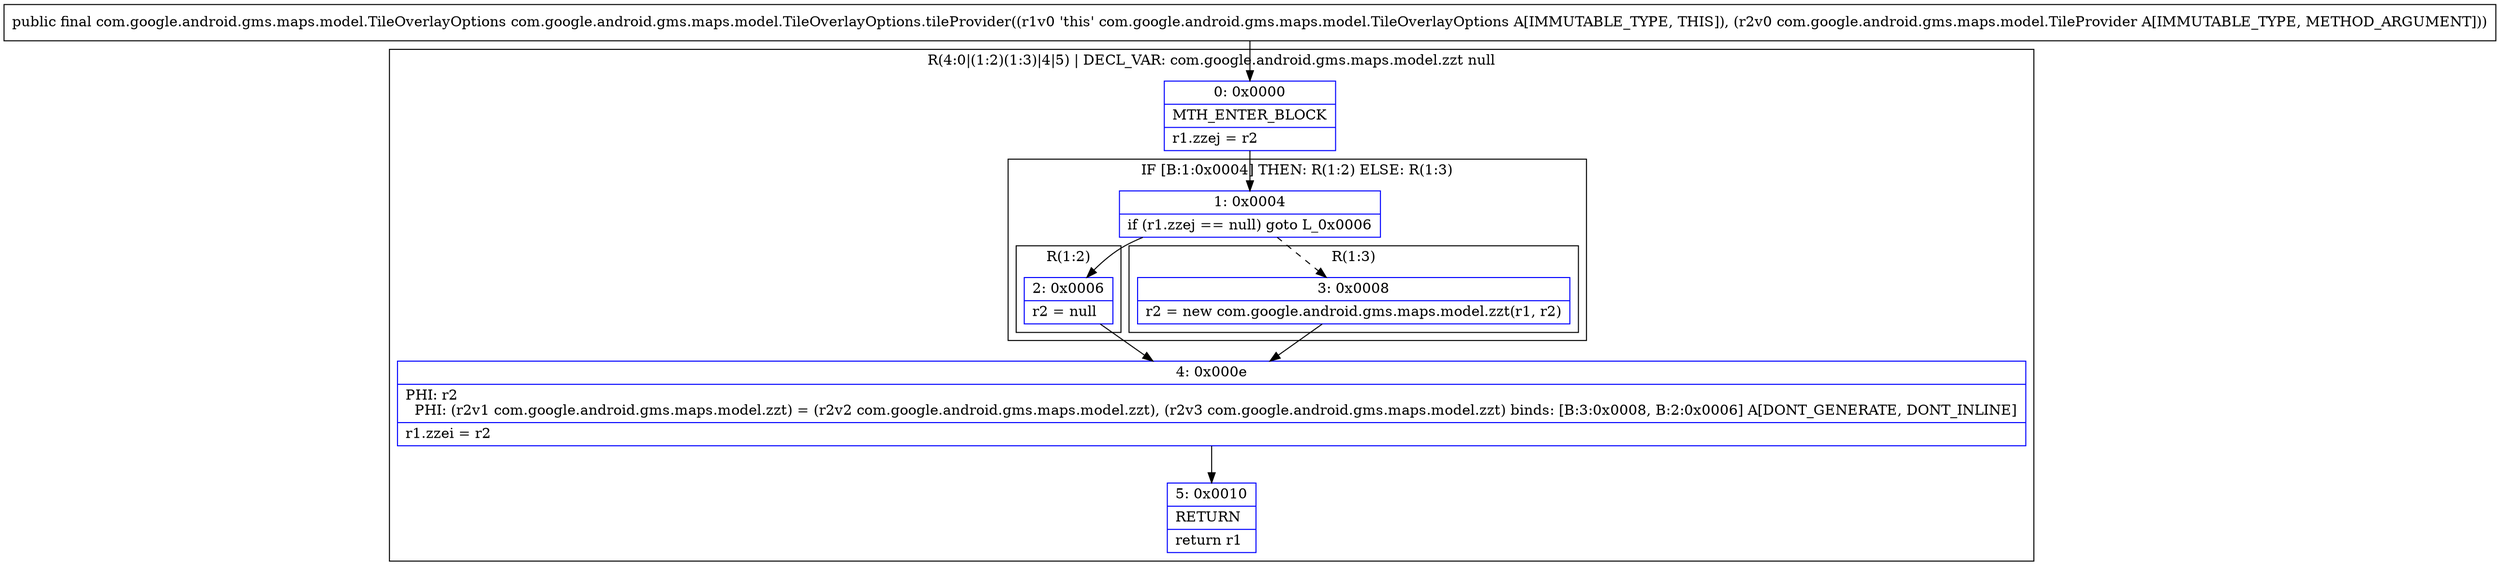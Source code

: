digraph "CFG forcom.google.android.gms.maps.model.TileOverlayOptions.tileProvider(Lcom\/google\/android\/gms\/maps\/model\/TileProvider;)Lcom\/google\/android\/gms\/maps\/model\/TileOverlayOptions;" {
subgraph cluster_Region_717676494 {
label = "R(4:0|(1:2)(1:3)|4|5) | DECL_VAR: com.google.android.gms.maps.model.zzt null\l";
node [shape=record,color=blue];
Node_0 [shape=record,label="{0\:\ 0x0000|MTH_ENTER_BLOCK\l|r1.zzej = r2\l}"];
subgraph cluster_IfRegion_713248885 {
label = "IF [B:1:0x0004] THEN: R(1:2) ELSE: R(1:3)";
node [shape=record,color=blue];
Node_1 [shape=record,label="{1\:\ 0x0004|if (r1.zzej == null) goto L_0x0006\l}"];
subgraph cluster_Region_2024519758 {
label = "R(1:2)";
node [shape=record,color=blue];
Node_2 [shape=record,label="{2\:\ 0x0006|r2 = null\l}"];
}
subgraph cluster_Region_562354157 {
label = "R(1:3)";
node [shape=record,color=blue];
Node_3 [shape=record,label="{3\:\ 0x0008|r2 = new com.google.android.gms.maps.model.zzt(r1, r2)\l}"];
}
}
Node_4 [shape=record,label="{4\:\ 0x000e|PHI: r2 \l  PHI: (r2v1 com.google.android.gms.maps.model.zzt) = (r2v2 com.google.android.gms.maps.model.zzt), (r2v3 com.google.android.gms.maps.model.zzt) binds: [B:3:0x0008, B:2:0x0006] A[DONT_GENERATE, DONT_INLINE]\l|r1.zzei = r2\l}"];
Node_5 [shape=record,label="{5\:\ 0x0010|RETURN\l|return r1\l}"];
}
MethodNode[shape=record,label="{public final com.google.android.gms.maps.model.TileOverlayOptions com.google.android.gms.maps.model.TileOverlayOptions.tileProvider((r1v0 'this' com.google.android.gms.maps.model.TileOverlayOptions A[IMMUTABLE_TYPE, THIS]), (r2v0 com.google.android.gms.maps.model.TileProvider A[IMMUTABLE_TYPE, METHOD_ARGUMENT])) }"];
MethodNode -> Node_0;
Node_0 -> Node_1;
Node_1 -> Node_2;
Node_1 -> Node_3[style=dashed];
Node_2 -> Node_4;
Node_3 -> Node_4;
Node_4 -> Node_5;
}

